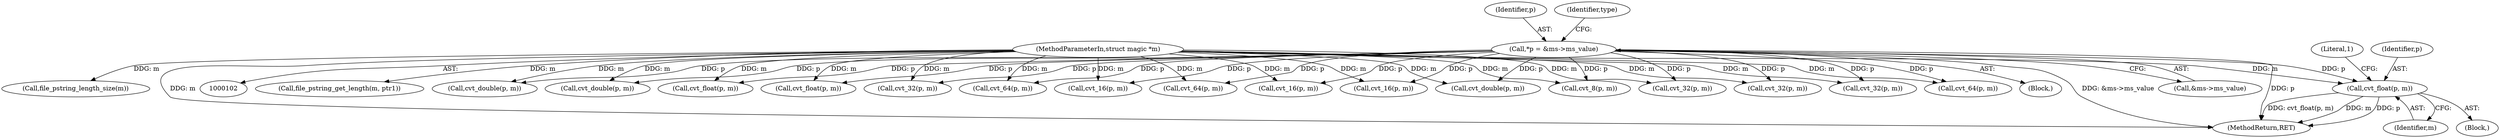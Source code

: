 digraph "0_file_27a14bc7ba285a0a5ebfdb55e54001aa11932b08@pointer" {
"1000612" [label="(Call,cvt_float(p, m))"];
"1000108" [label="(Call,*p = &ms->ms_value)"];
"1000104" [label="(MethodParameterIn,struct magic *m)"];
"1000391" [label="(Call,cvt_64(p, m))"];
"1000109" [label="(Identifier,p)"];
"1000616" [label="(Literal,1)"];
"1000248" [label="(Call,cvt_16(p, m))"];
"1000193" [label="(Call,file_pstring_get_length(m, ptr1))"];
"1000712" [label="(Call,cvt_double(p, m))"];
"1000176" [label="(Call,file_pstring_length_size(m))"];
"1000886" [label="(Call,cvt_double(p, m))"];
"1000706" [label="(Call,cvt_float(p, m))"];
"1000123" [label="(Block,)"];
"1000108" [label="(Call,*p = &ms->ms_value)"];
"1000659" [label="(Call,cvt_float(p, m))"];
"1000463" [label="(Call,cvt_32(p, m))"];
"1000612" [label="(Call,cvt_float(p, m))"];
"1000613" [label="(Identifier,p)"];
"1000148" [label="(Call,cvt_64(p, m))"];
"1000416" [label="(Call,cvt_16(p, m))"];
"1000559" [label="(Call,cvt_64(p, m))"];
"1000131" [label="(Call,cvt_16(p, m))"];
"1000799" [label="(Call,cvt_double(p, m))"];
"1000125" [label="(Call,cvt_8(p, m))"];
"1000106" [label="(Block,)"];
"1000908" [label="(MethodReturn,RET)"];
"1000139" [label="(Call,cvt_32(p, m))"];
"1000110" [label="(Call,&ms->ms_value)"];
"1000117" [label="(Identifier,type)"];
"1000104" [label="(MethodParameterIn,struct magic *m)"];
"1000614" [label="(Identifier,m)"];
"1000606" [label="(Call,cvt_32(p, m))"];
"1000295" [label="(Call,cvt_32(p, m))"];
"1000612" -> "1000123"  [label="AST: "];
"1000612" -> "1000614"  [label="CFG: "];
"1000613" -> "1000612"  [label="AST: "];
"1000614" -> "1000612"  [label="AST: "];
"1000616" -> "1000612"  [label="CFG: "];
"1000612" -> "1000908"  [label="DDG: m"];
"1000612" -> "1000908"  [label="DDG: p"];
"1000612" -> "1000908"  [label="DDG: cvt_float(p, m)"];
"1000108" -> "1000612"  [label="DDG: p"];
"1000104" -> "1000612"  [label="DDG: m"];
"1000108" -> "1000106"  [label="AST: "];
"1000108" -> "1000110"  [label="CFG: "];
"1000109" -> "1000108"  [label="AST: "];
"1000110" -> "1000108"  [label="AST: "];
"1000117" -> "1000108"  [label="CFG: "];
"1000108" -> "1000908"  [label="DDG: &ms->ms_value"];
"1000108" -> "1000908"  [label="DDG: p"];
"1000108" -> "1000125"  [label="DDG: p"];
"1000108" -> "1000131"  [label="DDG: p"];
"1000108" -> "1000139"  [label="DDG: p"];
"1000108" -> "1000148"  [label="DDG: p"];
"1000108" -> "1000248"  [label="DDG: p"];
"1000108" -> "1000295"  [label="DDG: p"];
"1000108" -> "1000391"  [label="DDG: p"];
"1000108" -> "1000416"  [label="DDG: p"];
"1000108" -> "1000463"  [label="DDG: p"];
"1000108" -> "1000559"  [label="DDG: p"];
"1000108" -> "1000606"  [label="DDG: p"];
"1000108" -> "1000659"  [label="DDG: p"];
"1000108" -> "1000706"  [label="DDG: p"];
"1000108" -> "1000712"  [label="DDG: p"];
"1000108" -> "1000799"  [label="DDG: p"];
"1000108" -> "1000886"  [label="DDG: p"];
"1000104" -> "1000102"  [label="AST: "];
"1000104" -> "1000908"  [label="DDG: m"];
"1000104" -> "1000125"  [label="DDG: m"];
"1000104" -> "1000131"  [label="DDG: m"];
"1000104" -> "1000139"  [label="DDG: m"];
"1000104" -> "1000148"  [label="DDG: m"];
"1000104" -> "1000176"  [label="DDG: m"];
"1000104" -> "1000193"  [label="DDG: m"];
"1000104" -> "1000248"  [label="DDG: m"];
"1000104" -> "1000295"  [label="DDG: m"];
"1000104" -> "1000391"  [label="DDG: m"];
"1000104" -> "1000416"  [label="DDG: m"];
"1000104" -> "1000463"  [label="DDG: m"];
"1000104" -> "1000559"  [label="DDG: m"];
"1000104" -> "1000606"  [label="DDG: m"];
"1000104" -> "1000659"  [label="DDG: m"];
"1000104" -> "1000706"  [label="DDG: m"];
"1000104" -> "1000712"  [label="DDG: m"];
"1000104" -> "1000799"  [label="DDG: m"];
"1000104" -> "1000886"  [label="DDG: m"];
}
